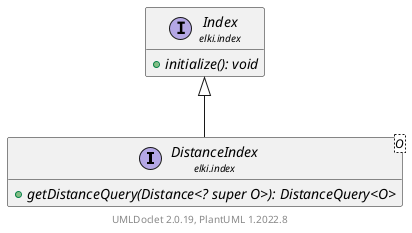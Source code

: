 @startuml
    remove .*\.(Instance|Par|Parameterizer|Factory)$
    set namespaceSeparator none
    hide empty fields
    hide empty methods

    interface "<size:14>DistanceIndex\n<size:10>elki.index" as elki.index.DistanceIndex<O> [[DistanceIndex.html]] {
        {abstract} +getDistanceQuery(Distance<? super O>): DistanceQuery<O>
    }

    interface "<size:14>Index\n<size:10>elki.index" as elki.index.Index [[Index.html]] {
        {abstract} +initialize(): void
    }

    elki.index.Index <|-- elki.index.DistanceIndex

    center footer UMLDoclet 2.0.19, PlantUML 1.2022.8
@enduml
